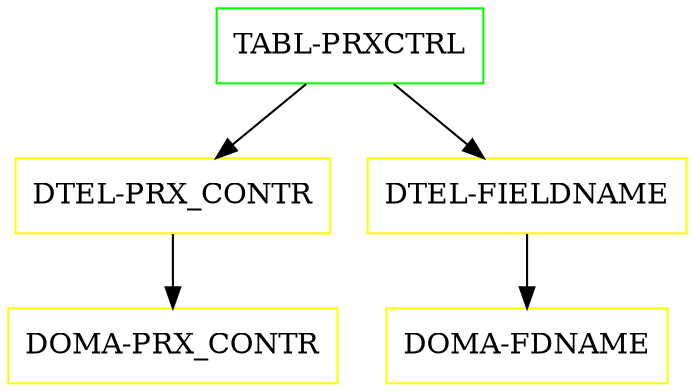 digraph G {
  "TABL-PRXCTRL" [shape=box,color=green];
  "DTEL-PRX_CONTR" [shape=box,color=yellow,URL="./DTEL_PRX_CONTR.html"];
  "DOMA-PRX_CONTR" [shape=box,color=yellow,URL="./DOMA_PRX_CONTR.html"];
  "DTEL-FIELDNAME" [shape=box,color=yellow,URL="./DTEL_FIELDNAME.html"];
  "DOMA-FDNAME" [shape=box,color=yellow,URL="./DOMA_FDNAME.html"];
  "TABL-PRXCTRL" -> "DTEL-FIELDNAME";
  "TABL-PRXCTRL" -> "DTEL-PRX_CONTR";
  "DTEL-PRX_CONTR" -> "DOMA-PRX_CONTR";
  "DTEL-FIELDNAME" -> "DOMA-FDNAME";
}
